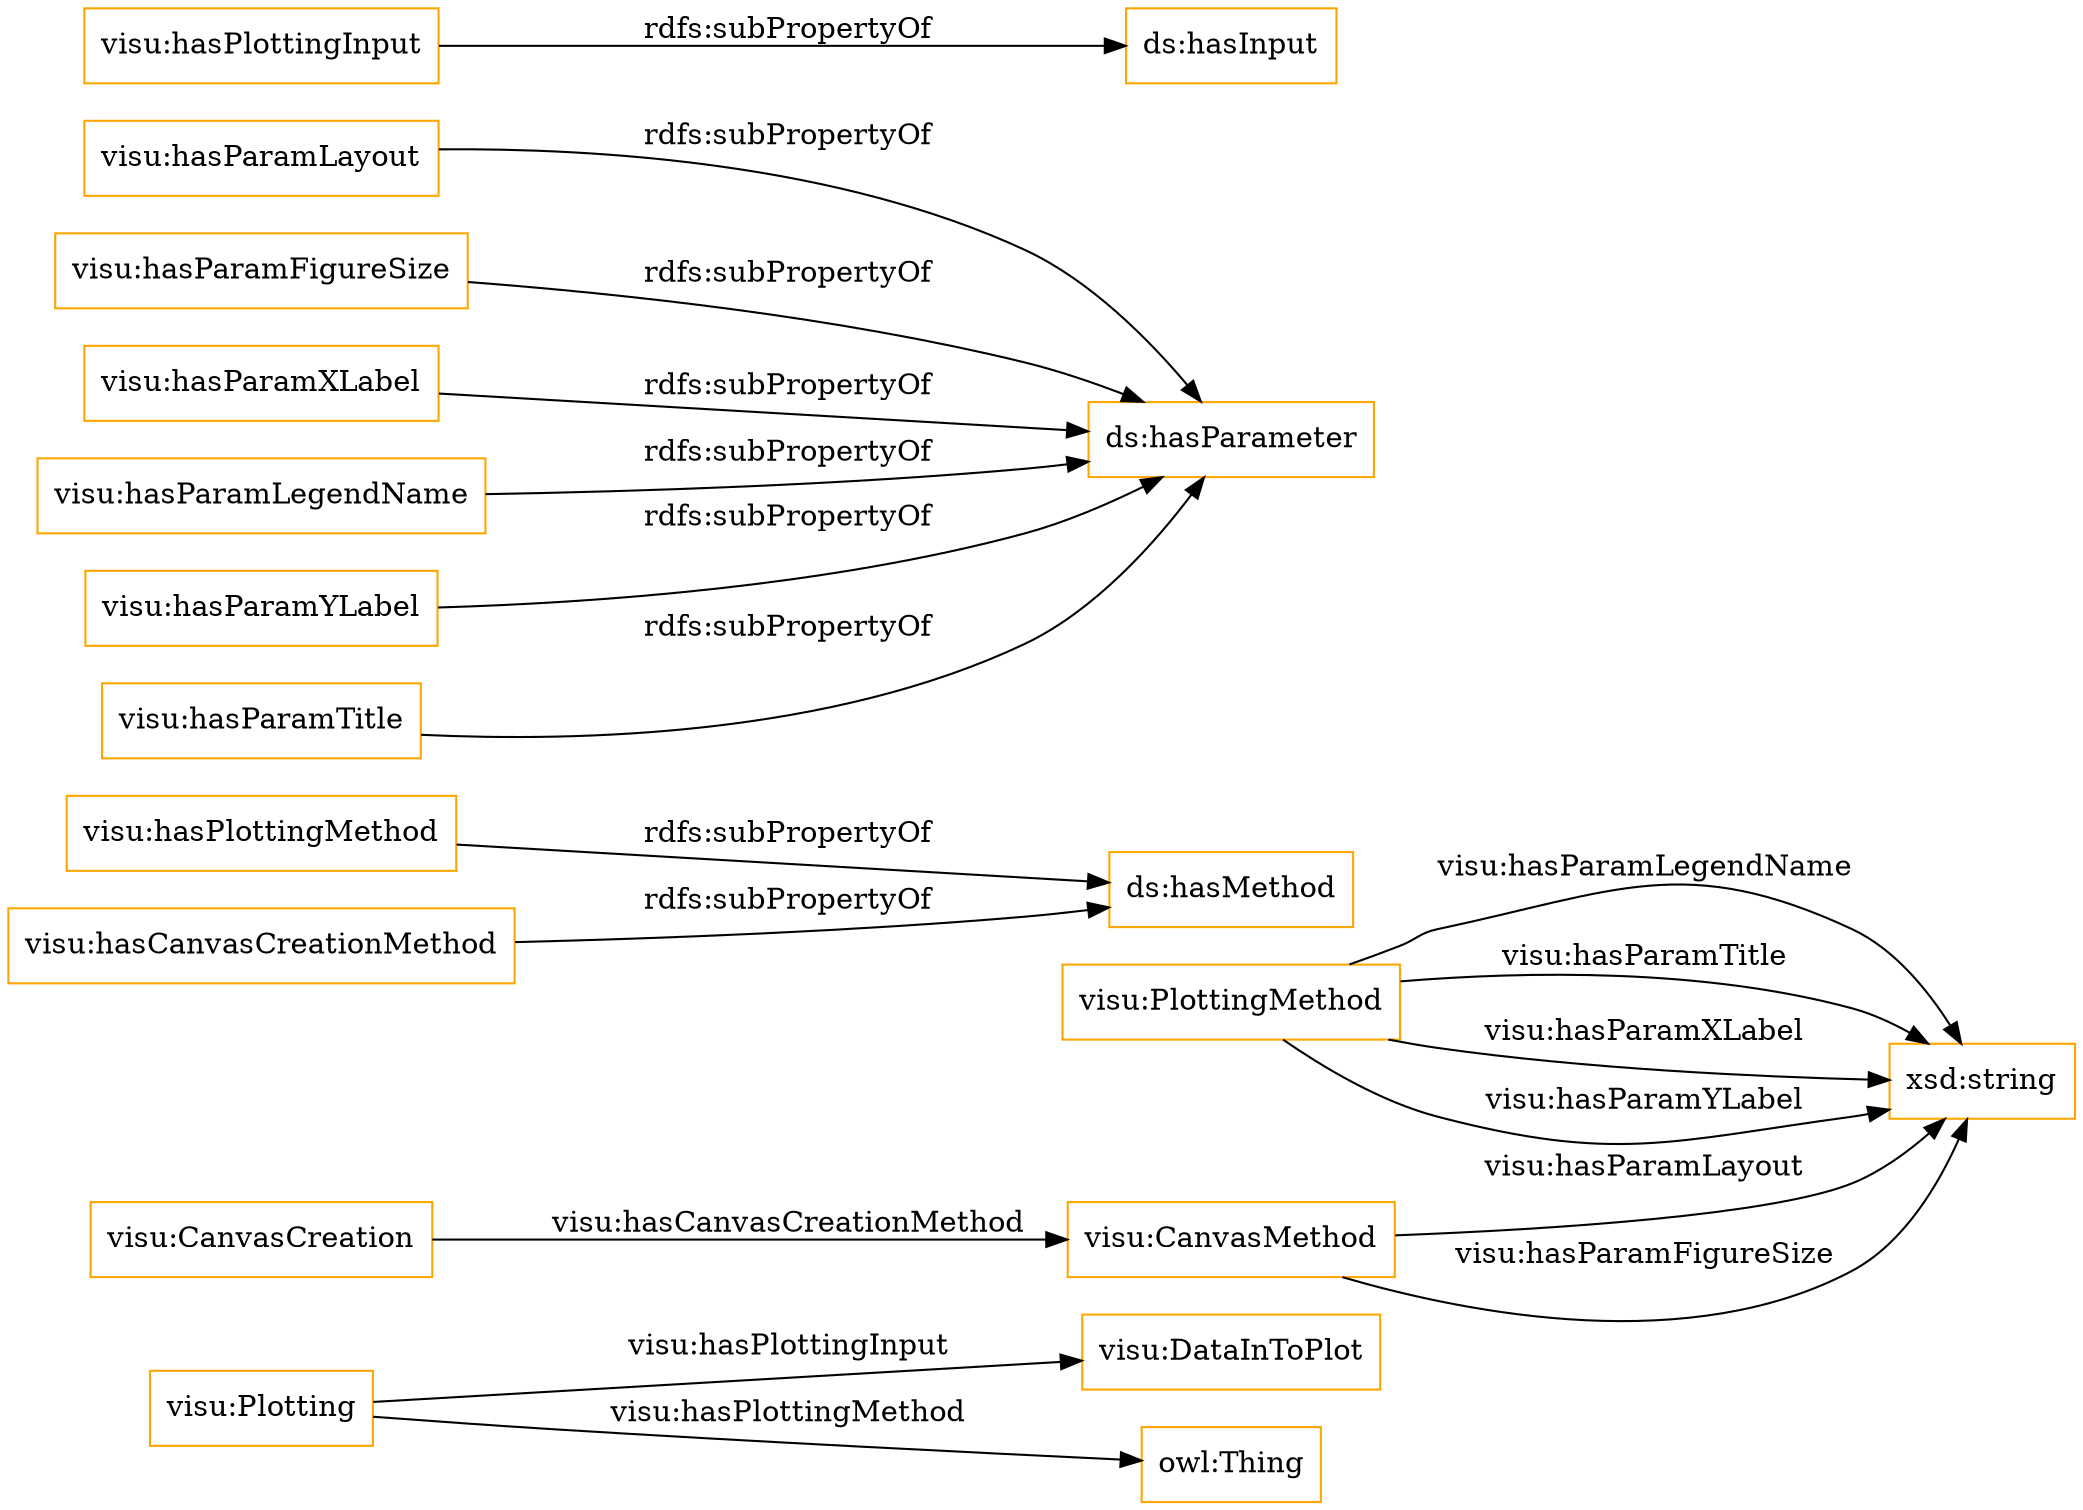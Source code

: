 digraph ar2dtool_diagram { 
rankdir=LR;
size="1501"
node [shape = rectangle, color="orange"]; "visu:DataInToPlot" "visu:PlottingMethod" "visu:CanvasCreation" "visu:CanvasMethod" "visu:Plotting" ; /*classes style*/
	"visu:hasPlottingMethod" -> "ds:hasMethod" [ label = "rdfs:subPropertyOf" ];
	"visu:hasCanvasCreationMethod" -> "ds:hasMethod" [ label = "rdfs:subPropertyOf" ];
	"visu:hasParamLayout" -> "ds:hasParameter" [ label = "rdfs:subPropertyOf" ];
	"visu:hasPlottingInput" -> "ds:hasInput" [ label = "rdfs:subPropertyOf" ];
	"visu:hasParamFigureSize" -> "ds:hasParameter" [ label = "rdfs:subPropertyOf" ];
	"visu:hasParamXLabel" -> "ds:hasParameter" [ label = "rdfs:subPropertyOf" ];
	"visu:hasParamLegendName" -> "ds:hasParameter" [ label = "rdfs:subPropertyOf" ];
	"visu:hasParamYLabel" -> "ds:hasParameter" [ label = "rdfs:subPropertyOf" ];
	"visu:hasParamTitle" -> "ds:hasParameter" [ label = "rdfs:subPropertyOf" ];
	"visu:CanvasMethod" -> "xsd:string" [ label = "visu:hasParamLayout" ];
	"visu:PlottingMethod" -> "xsd:string" [ label = "visu:hasParamLegendName" ];
	"visu:PlottingMethod" -> "xsd:string" [ label = "visu:hasParamTitle" ];
	"visu:CanvasMethod" -> "xsd:string" [ label = "visu:hasParamFigureSize" ];
	"visu:PlottingMethod" -> "xsd:string" [ label = "visu:hasParamXLabel" ];
	"visu:CanvasCreation" -> "visu:CanvasMethod" [ label = "visu:hasCanvasCreationMethod" ];
	"visu:Plotting" -> "visu:DataInToPlot" [ label = "visu:hasPlottingInput" ];
	"visu:PlottingMethod" -> "xsd:string" [ label = "visu:hasParamYLabel" ];
	"visu:Plotting" -> "owl:Thing" [ label = "visu:hasPlottingMethod" ];

}
